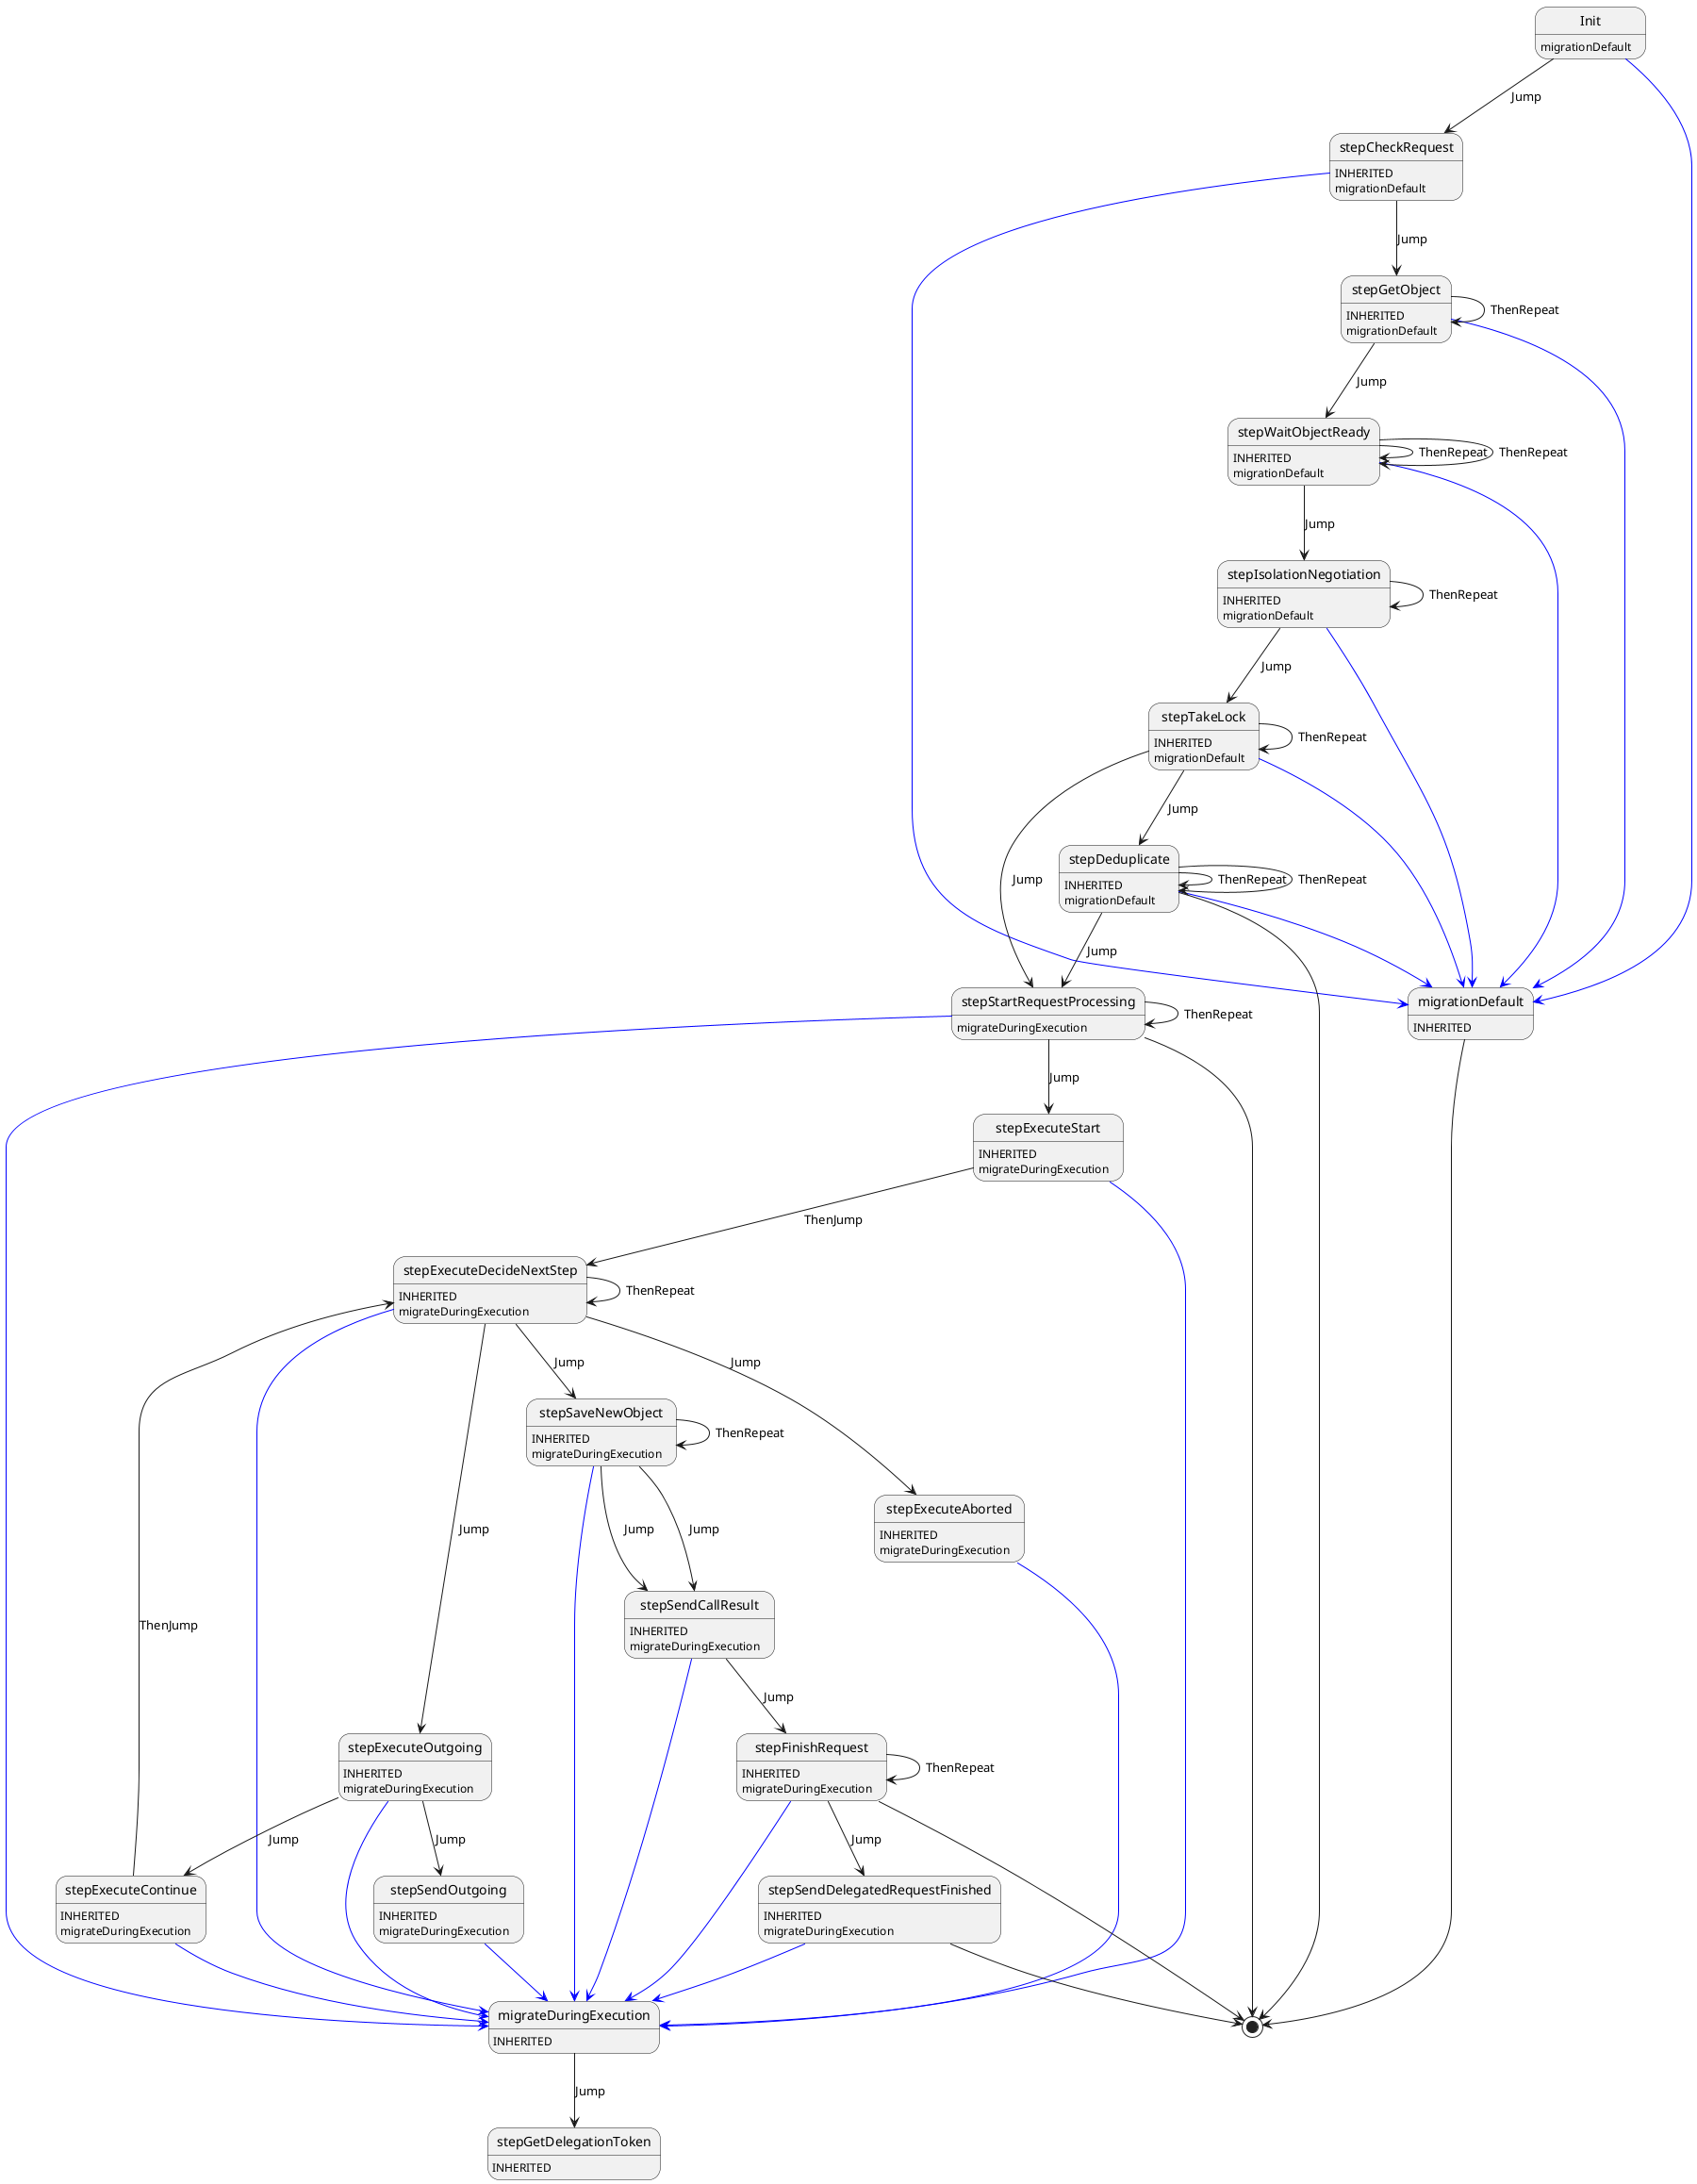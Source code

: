 @startuml
Init : migrationDefault
Init -[#blue]-> migrationDefault
Init --> stepCheckRequest : Jump
migrationDefault : INHERITED
migrationDefault --> [*]
stepCheckRequest : INHERITED
stepCheckRequest : migrationDefault
stepCheckRequest -[#blue]-> migrationDefault
stepCheckRequest --> stepGetObject : Jump
stepGetObject : INHERITED
stepGetObject : migrationDefault
stepGetObject -[#blue]-> migrationDefault
stepGetObject --> stepWaitObjectReady : Jump
stepGetObject --> stepGetObject : ThenRepeat
stepWaitObjectReady : INHERITED
stepWaitObjectReady : migrationDefault
stepWaitObjectReady -[#blue]-> migrationDefault
stepWaitObjectReady --> stepIsolationNegotiation : Jump
stepWaitObjectReady --> stepWaitObjectReady : ThenRepeat
stepWaitObjectReady --> stepWaitObjectReady : ThenRepeat
stepIsolationNegotiation : INHERITED
stepIsolationNegotiation : migrationDefault
stepIsolationNegotiation -[#blue]-> migrationDefault
stepIsolationNegotiation --> stepTakeLock : Jump
stepIsolationNegotiation --> stepIsolationNegotiation : ThenRepeat
stepTakeLock : INHERITED
stepTakeLock : migrationDefault
stepTakeLock -[#blue]-> migrationDefault
stepTakeLock --> stepDeduplicate : Jump
stepTakeLock --> stepStartRequestProcessing : Jump
stepTakeLock --> stepTakeLock : ThenRepeat
stepDeduplicate : INHERITED
stepDeduplicate : migrationDefault
stepDeduplicate -[#blue]-> migrationDefault
stepDeduplicate --> stepStartRequestProcessing : Jump
stepDeduplicate --> [*]
stepDeduplicate --> stepDeduplicate : ThenRepeat
stepDeduplicate --> stepDeduplicate : ThenRepeat
stepStartRequestProcessing : migrateDuringExecution
stepStartRequestProcessing -[#blue]-> migrateDuringExecution
stepStartRequestProcessing --> stepExecuteStart : Jump
stepStartRequestProcessing --> [*]
stepStartRequestProcessing --> stepStartRequestProcessing : ThenRepeat
migrateDuringExecution : INHERITED
migrateDuringExecution --> stepGetDelegationToken : Jump
stepExecuteStart : INHERITED
stepExecuteStart : migrateDuringExecution
stepExecuteStart -[#blue]-> migrateDuringExecution
stepExecuteStart --> stepExecuteDecideNextStep : ThenJump
stepGetDelegationToken : INHERITED
stepExecuteDecideNextStep : INHERITED
stepExecuteDecideNextStep : migrateDuringExecution
stepExecuteDecideNextStep -[#blue]-> migrateDuringExecution
stepExecuteDecideNextStep --> stepSaveNewObject : Jump
stepExecuteDecideNextStep --> stepExecuteAborted : Jump
stepExecuteDecideNextStep --> stepExecuteOutgoing : Jump
stepExecuteDecideNextStep --> stepExecuteDecideNextStep : ThenRepeat
stepSaveNewObject : INHERITED
stepSaveNewObject : migrateDuringExecution
stepSaveNewObject -[#blue]-> migrateDuringExecution
stepSaveNewObject --> stepSendCallResult : Jump
stepSaveNewObject --> stepSendCallResult : Jump
stepSaveNewObject --> stepSaveNewObject : ThenRepeat
stepExecuteAborted : INHERITED
stepExecuteAborted : migrateDuringExecution
stepExecuteAborted -[#blue]-> migrateDuringExecution
stepExecuteOutgoing : INHERITED
stepExecuteOutgoing : migrateDuringExecution
stepExecuteOutgoing -[#blue]-> migrateDuringExecution
stepExecuteOutgoing --> stepSendOutgoing : Jump
stepExecuteOutgoing --> stepExecuteContinue : Jump
stepSendCallResult : INHERITED
stepSendCallResult : migrateDuringExecution
stepSendCallResult -[#blue]-> migrateDuringExecution
stepSendCallResult --> stepFinishRequest : Jump
stepSendOutgoing : INHERITED
stepSendOutgoing : migrateDuringExecution
stepSendOutgoing -[#blue]-> migrateDuringExecution
stepExecuteContinue : INHERITED
stepExecuteContinue : migrateDuringExecution
stepExecuteContinue -[#blue]-> migrateDuringExecution
stepExecuteContinue --> stepExecuteDecideNextStep : ThenJump
stepFinishRequest : INHERITED
stepFinishRequest : migrateDuringExecution
stepFinishRequest -[#blue]-> migrateDuringExecution
stepFinishRequest --> stepSendDelegatedRequestFinished : Jump
stepFinishRequest --> [*]
stepFinishRequest --> stepFinishRequest : ThenRepeat
stepSendDelegatedRequestFinished : INHERITED
stepSendDelegatedRequestFinished : migrateDuringExecution
stepSendDelegatedRequestFinished -[#blue]-> migrateDuringExecution
stepSendDelegatedRequestFinished --> [*]
@enduml
